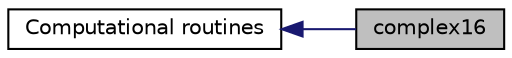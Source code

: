 digraph "complex16"
{
  edge [fontname="Helvetica",fontsize="10",labelfontname="Helvetica",labelfontsize="10"];
  node [fontname="Helvetica",fontsize="10",shape=record];
  rankdir=LR;
  Node0 [label="complex16",height=0.2,width=0.4,color="black", fillcolor="grey75", style="filled" fontcolor="black"];
  Node1 [label="Computational routines",height=0.2,width=0.4,color="black", fillcolor="white", style="filled",URL="$group__computational_g_t.html"];
  Node1->Node0 [shape=plaintext, color="midnightblue", dir="back", style="solid"];
}
